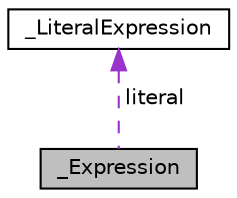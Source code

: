 digraph "_Expression"
{
 // LATEX_PDF_SIZE
  edge [fontname="Helvetica",fontsize="10",labelfontname="Helvetica",labelfontsize="10"];
  node [fontname="Helvetica",fontsize="10",shape=record];
  Node1 [label="_Expression",height=0.2,width=0.4,color="black", fillcolor="grey75", style="filled", fontcolor="black",tooltip=" "];
  Node2 -> Node1 [dir="back",color="darkorchid3",fontsize="10",style="dashed",label=" literal" ,fontname="Helvetica"];
  Node2 [label="_LiteralExpression",height=0.2,width=0.4,color="black", fillcolor="white", style="filled",URL="$dd/def/struct__LiteralExpression.html",tooltip=" "];
}
